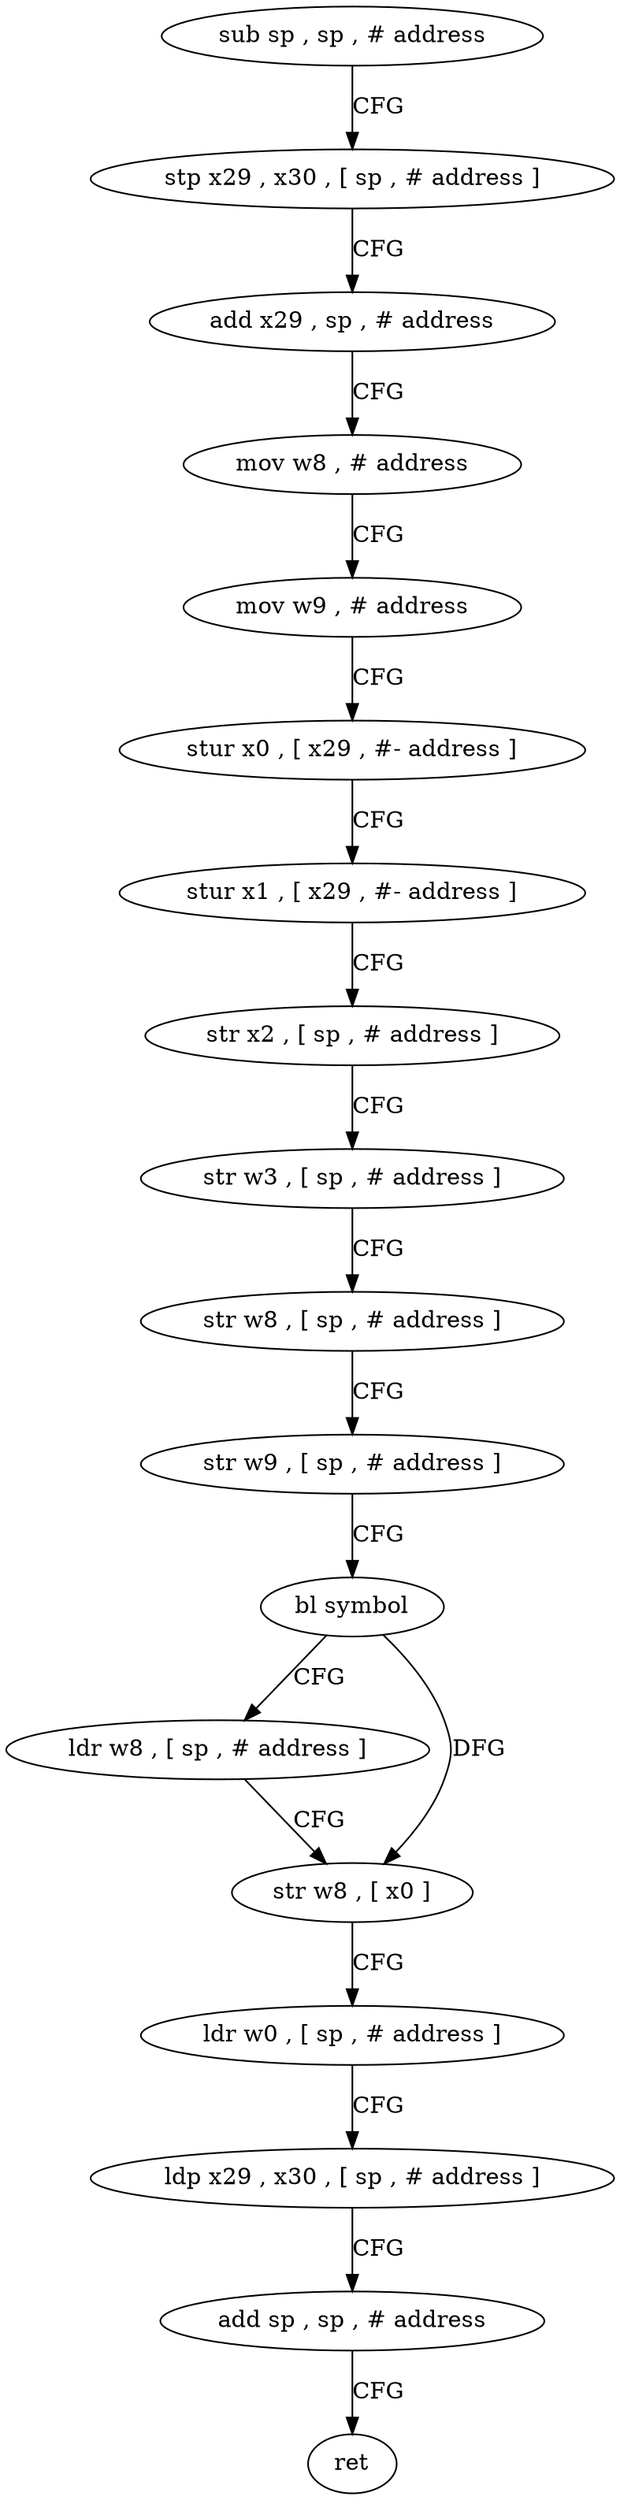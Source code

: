 digraph "func" {
"4285772" [label = "sub sp , sp , # address" ]
"4285776" [label = "stp x29 , x30 , [ sp , # address ]" ]
"4285780" [label = "add x29 , sp , # address" ]
"4285784" [label = "mov w8 , # address" ]
"4285788" [label = "mov w9 , # address" ]
"4285792" [label = "stur x0 , [ x29 , #- address ]" ]
"4285796" [label = "stur x1 , [ x29 , #- address ]" ]
"4285800" [label = "str x2 , [ sp , # address ]" ]
"4285804" [label = "str w3 , [ sp , # address ]" ]
"4285808" [label = "str w8 , [ sp , # address ]" ]
"4285812" [label = "str w9 , [ sp , # address ]" ]
"4285816" [label = "bl symbol" ]
"4285820" [label = "ldr w8 , [ sp , # address ]" ]
"4285824" [label = "str w8 , [ x0 ]" ]
"4285828" [label = "ldr w0 , [ sp , # address ]" ]
"4285832" [label = "ldp x29 , x30 , [ sp , # address ]" ]
"4285836" [label = "add sp , sp , # address" ]
"4285840" [label = "ret" ]
"4285772" -> "4285776" [ label = "CFG" ]
"4285776" -> "4285780" [ label = "CFG" ]
"4285780" -> "4285784" [ label = "CFG" ]
"4285784" -> "4285788" [ label = "CFG" ]
"4285788" -> "4285792" [ label = "CFG" ]
"4285792" -> "4285796" [ label = "CFG" ]
"4285796" -> "4285800" [ label = "CFG" ]
"4285800" -> "4285804" [ label = "CFG" ]
"4285804" -> "4285808" [ label = "CFG" ]
"4285808" -> "4285812" [ label = "CFG" ]
"4285812" -> "4285816" [ label = "CFG" ]
"4285816" -> "4285820" [ label = "CFG" ]
"4285816" -> "4285824" [ label = "DFG" ]
"4285820" -> "4285824" [ label = "CFG" ]
"4285824" -> "4285828" [ label = "CFG" ]
"4285828" -> "4285832" [ label = "CFG" ]
"4285832" -> "4285836" [ label = "CFG" ]
"4285836" -> "4285840" [ label = "CFG" ]
}
